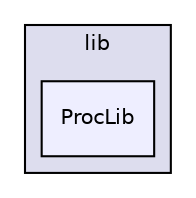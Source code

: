 digraph "ProcLib" {
  compound=true
  node [ fontsize="10", fontname="Helvetica"];
  edge [ labelfontsize="10", labelfontname="Helvetica"];
  subgraph clusterdir_9f13e7e48b1dae88d68f6e470b94897e {
    graph [ bgcolor="#ddddee", pencolor="black", label="lib" fontname="Helvetica", fontsize="10", URL="dir_9f13e7e48b1dae88d68f6e470b94897e.html"]
  dir_529e4dcbd4420ba7afa1c7118022a812 [shape=box, label="ProcLib", style="filled", fillcolor="#eeeeff", pencolor="black", URL="dir_529e4dcbd4420ba7afa1c7118022a812.html"];
  }
}
